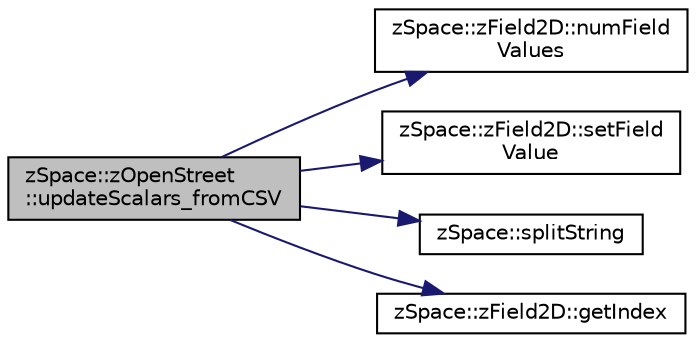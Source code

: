 digraph "zSpace::zOpenStreet::updateScalars_fromCSV"
{
 // LATEX_PDF_SIZE
  edge [fontname="Helvetica",fontsize="10",labelfontname="Helvetica",labelfontsize="10"];
  node [fontname="Helvetica",fontsize="10",shape=record];
  rankdir="LR";
  Node101 [label="zSpace::zOpenStreet\l::updateScalars_fromCSV",height=0.2,width=0.4,color="black", fillcolor="grey75", style="filled", fontcolor="black",tooltip=" "];
  Node101 -> Node102 [color="midnightblue",fontsize="10",style="solid",fontname="Helvetica"];
  Node102 [label="zSpace::zField2D::numField\lValues",height=0.2,width=0.4,color="black", fillcolor="white", style="filled",URL="$classz_space_1_1z_field2_d.html#a016f4370845267e4126827df88caf492",tooltip="This method retruns the number of scalars in the field."];
  Node101 -> Node103 [color="midnightblue",fontsize="10",style="solid",fontname="Helvetica"];
  Node103 [label="zSpace::zField2D::setField\lValue",height=0.2,width=0.4,color="black", fillcolor="white", style="filled",URL="$classz_space_1_1z_field2_d.html#af5d518e9d615527f99de36bf915b28b2",tooltip="This method sets the value of the field at the input index."];
  Node101 -> Node104 [color="midnightblue",fontsize="10",style="solid",fontname="Helvetica"];
  Node104 [label="zSpace::splitString",height=0.2,width=0.4,color="black", fillcolor="white", style="filled",URL="$group__z_core_utilities.html#ga4632c0bf9aaa9b88d6e928244a77cda5",tooltip="This method splits the input string based on the input delimiter."];
  Node101 -> Node105 [color="midnightblue",fontsize="10",style="solid",fontname="Helvetica"];
  Node105 [label="zSpace::zField2D::getIndex",height=0.2,width=0.4,color="black", fillcolor="white", style="filled",URL="$classz_space_1_1z_field2_d.html#a195cbd398fa8e657b7ea599f34fa7ede",tooltip="This method gets the index of the field for the input X and Y indicies."];
}
